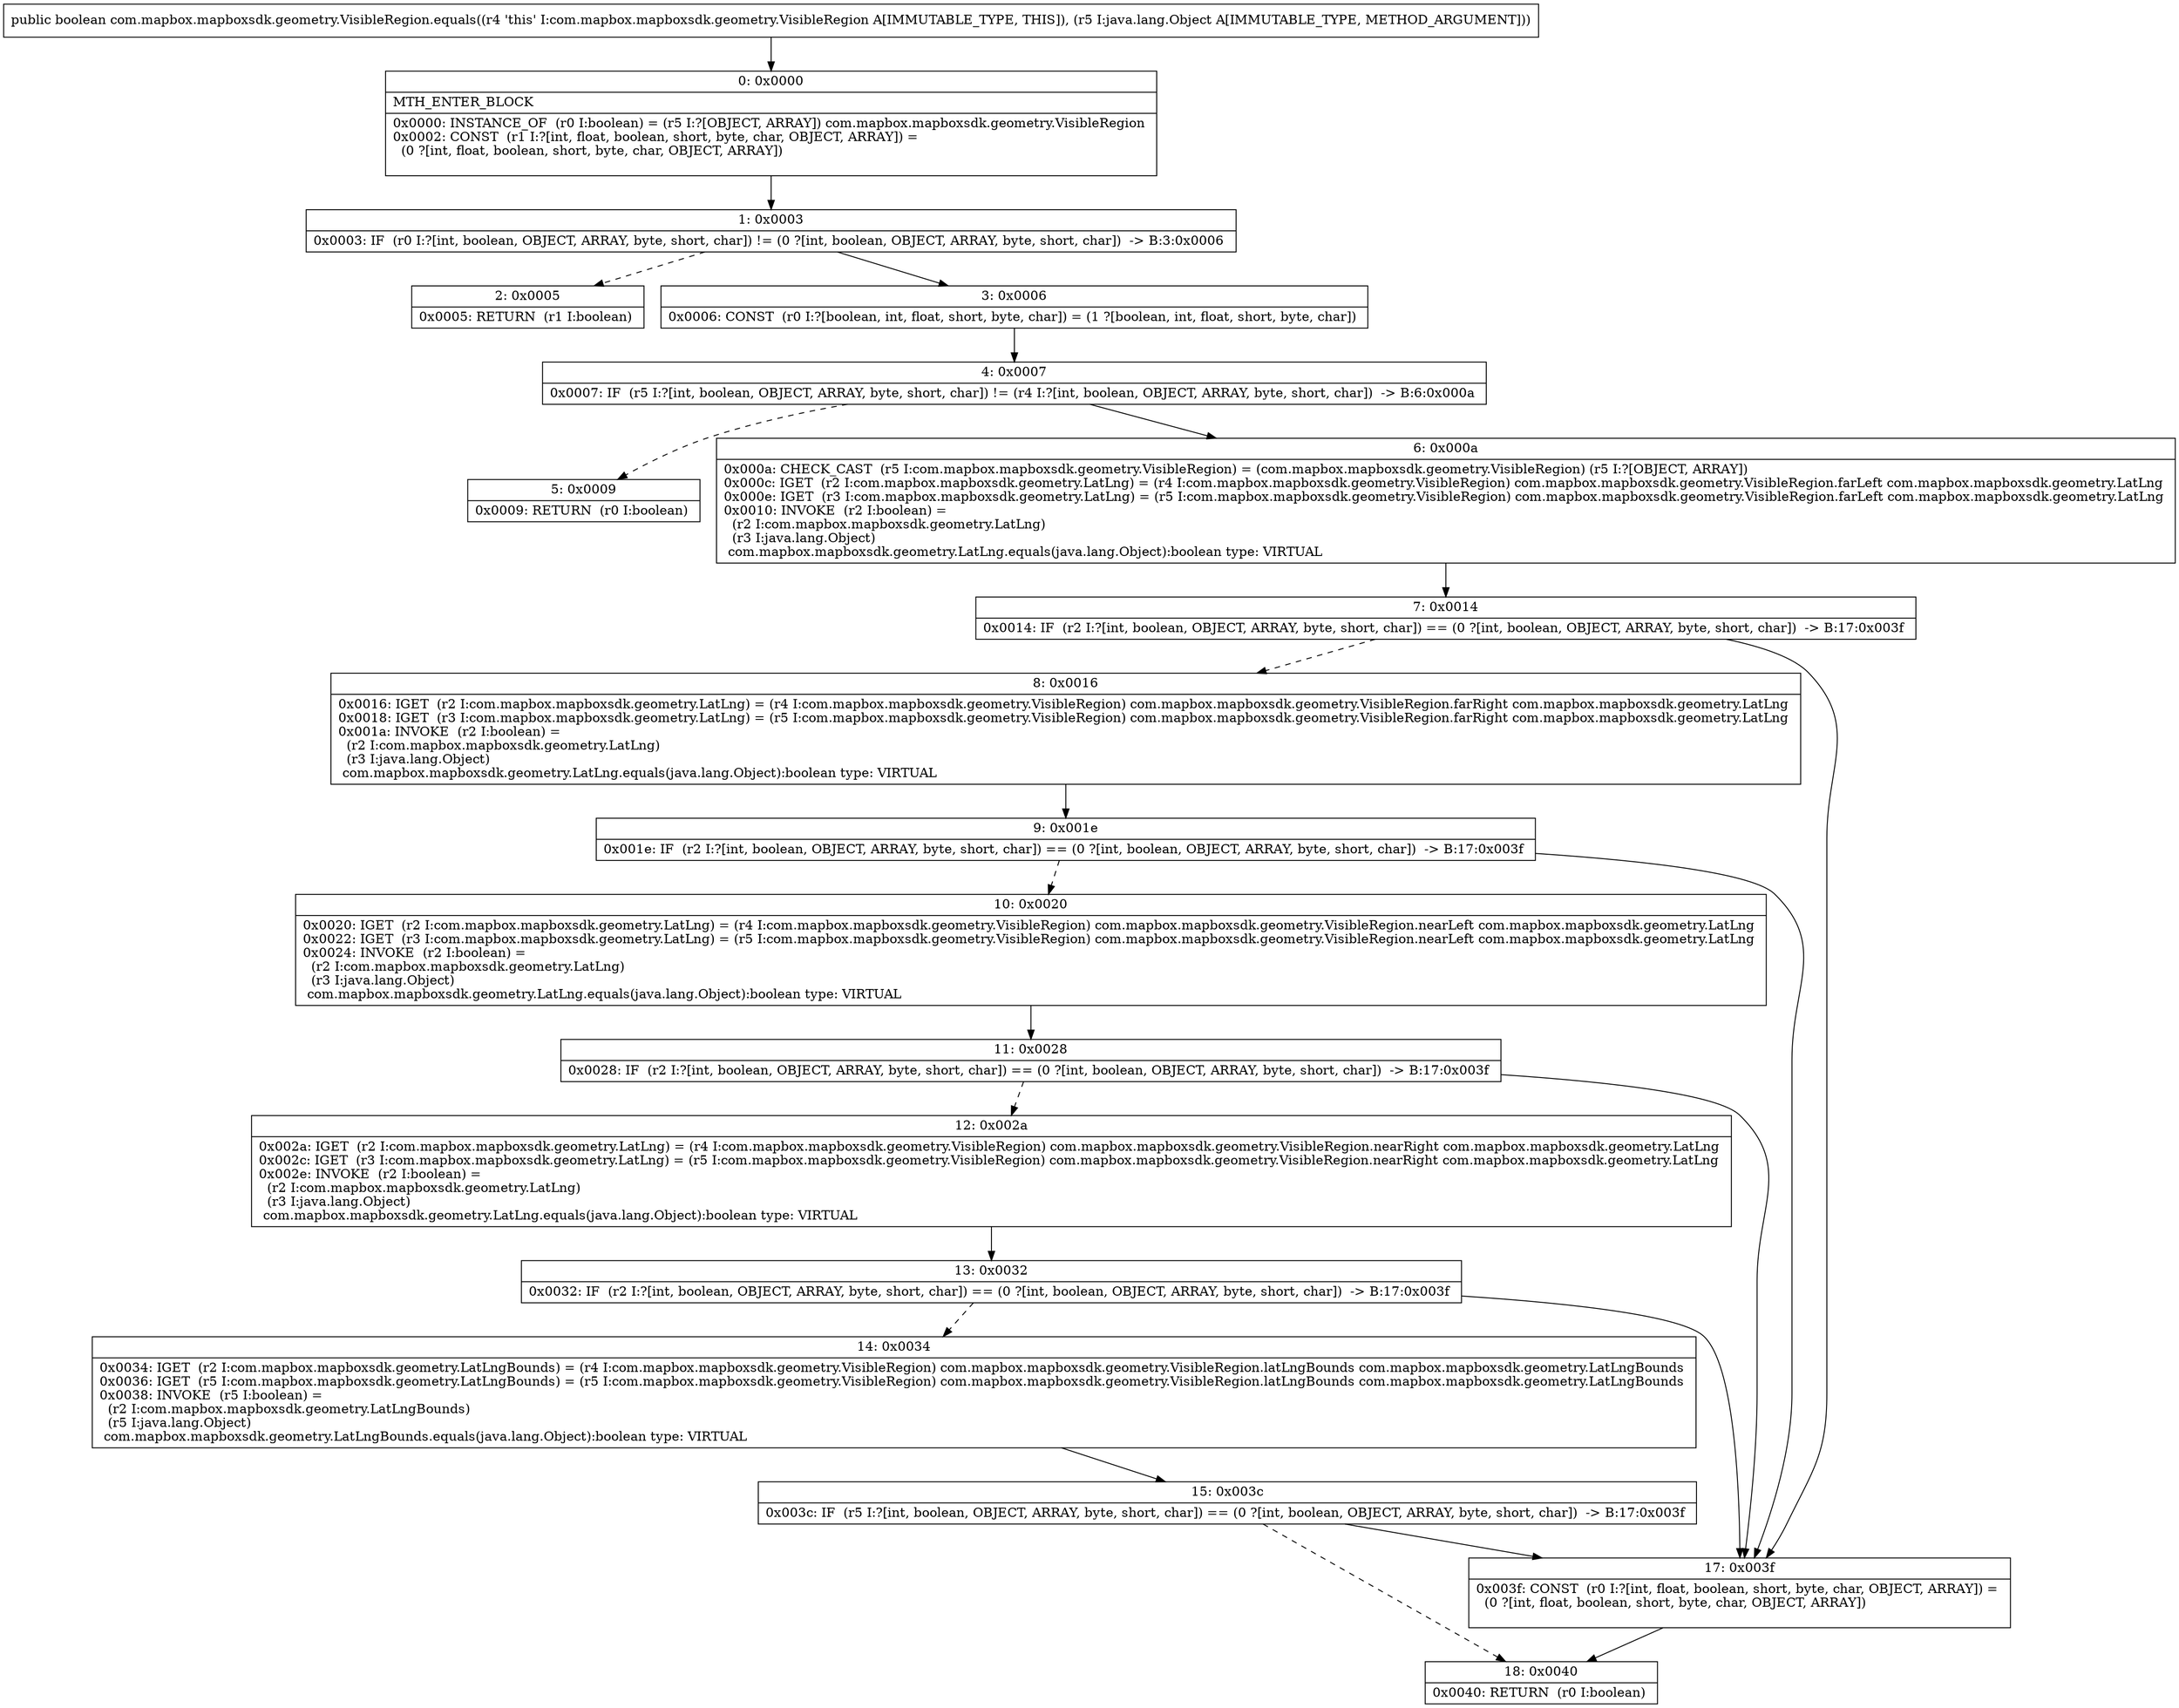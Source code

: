 digraph "CFG forcom.mapbox.mapboxsdk.geometry.VisibleRegion.equals(Ljava\/lang\/Object;)Z" {
Node_0 [shape=record,label="{0\:\ 0x0000|MTH_ENTER_BLOCK\l|0x0000: INSTANCE_OF  (r0 I:boolean) = (r5 I:?[OBJECT, ARRAY]) com.mapbox.mapboxsdk.geometry.VisibleRegion \l0x0002: CONST  (r1 I:?[int, float, boolean, short, byte, char, OBJECT, ARRAY]) = \l  (0 ?[int, float, boolean, short, byte, char, OBJECT, ARRAY])\l \l}"];
Node_1 [shape=record,label="{1\:\ 0x0003|0x0003: IF  (r0 I:?[int, boolean, OBJECT, ARRAY, byte, short, char]) != (0 ?[int, boolean, OBJECT, ARRAY, byte, short, char])  \-\> B:3:0x0006 \l}"];
Node_2 [shape=record,label="{2\:\ 0x0005|0x0005: RETURN  (r1 I:boolean) \l}"];
Node_3 [shape=record,label="{3\:\ 0x0006|0x0006: CONST  (r0 I:?[boolean, int, float, short, byte, char]) = (1 ?[boolean, int, float, short, byte, char]) \l}"];
Node_4 [shape=record,label="{4\:\ 0x0007|0x0007: IF  (r5 I:?[int, boolean, OBJECT, ARRAY, byte, short, char]) != (r4 I:?[int, boolean, OBJECT, ARRAY, byte, short, char])  \-\> B:6:0x000a \l}"];
Node_5 [shape=record,label="{5\:\ 0x0009|0x0009: RETURN  (r0 I:boolean) \l}"];
Node_6 [shape=record,label="{6\:\ 0x000a|0x000a: CHECK_CAST  (r5 I:com.mapbox.mapboxsdk.geometry.VisibleRegion) = (com.mapbox.mapboxsdk.geometry.VisibleRegion) (r5 I:?[OBJECT, ARRAY]) \l0x000c: IGET  (r2 I:com.mapbox.mapboxsdk.geometry.LatLng) = (r4 I:com.mapbox.mapboxsdk.geometry.VisibleRegion) com.mapbox.mapboxsdk.geometry.VisibleRegion.farLeft com.mapbox.mapboxsdk.geometry.LatLng \l0x000e: IGET  (r3 I:com.mapbox.mapboxsdk.geometry.LatLng) = (r5 I:com.mapbox.mapboxsdk.geometry.VisibleRegion) com.mapbox.mapboxsdk.geometry.VisibleRegion.farLeft com.mapbox.mapboxsdk.geometry.LatLng \l0x0010: INVOKE  (r2 I:boolean) = \l  (r2 I:com.mapbox.mapboxsdk.geometry.LatLng)\l  (r3 I:java.lang.Object)\l com.mapbox.mapboxsdk.geometry.LatLng.equals(java.lang.Object):boolean type: VIRTUAL \l}"];
Node_7 [shape=record,label="{7\:\ 0x0014|0x0014: IF  (r2 I:?[int, boolean, OBJECT, ARRAY, byte, short, char]) == (0 ?[int, boolean, OBJECT, ARRAY, byte, short, char])  \-\> B:17:0x003f \l}"];
Node_8 [shape=record,label="{8\:\ 0x0016|0x0016: IGET  (r2 I:com.mapbox.mapboxsdk.geometry.LatLng) = (r4 I:com.mapbox.mapboxsdk.geometry.VisibleRegion) com.mapbox.mapboxsdk.geometry.VisibleRegion.farRight com.mapbox.mapboxsdk.geometry.LatLng \l0x0018: IGET  (r3 I:com.mapbox.mapboxsdk.geometry.LatLng) = (r5 I:com.mapbox.mapboxsdk.geometry.VisibleRegion) com.mapbox.mapboxsdk.geometry.VisibleRegion.farRight com.mapbox.mapboxsdk.geometry.LatLng \l0x001a: INVOKE  (r2 I:boolean) = \l  (r2 I:com.mapbox.mapboxsdk.geometry.LatLng)\l  (r3 I:java.lang.Object)\l com.mapbox.mapboxsdk.geometry.LatLng.equals(java.lang.Object):boolean type: VIRTUAL \l}"];
Node_9 [shape=record,label="{9\:\ 0x001e|0x001e: IF  (r2 I:?[int, boolean, OBJECT, ARRAY, byte, short, char]) == (0 ?[int, boolean, OBJECT, ARRAY, byte, short, char])  \-\> B:17:0x003f \l}"];
Node_10 [shape=record,label="{10\:\ 0x0020|0x0020: IGET  (r2 I:com.mapbox.mapboxsdk.geometry.LatLng) = (r4 I:com.mapbox.mapboxsdk.geometry.VisibleRegion) com.mapbox.mapboxsdk.geometry.VisibleRegion.nearLeft com.mapbox.mapboxsdk.geometry.LatLng \l0x0022: IGET  (r3 I:com.mapbox.mapboxsdk.geometry.LatLng) = (r5 I:com.mapbox.mapboxsdk.geometry.VisibleRegion) com.mapbox.mapboxsdk.geometry.VisibleRegion.nearLeft com.mapbox.mapboxsdk.geometry.LatLng \l0x0024: INVOKE  (r2 I:boolean) = \l  (r2 I:com.mapbox.mapboxsdk.geometry.LatLng)\l  (r3 I:java.lang.Object)\l com.mapbox.mapboxsdk.geometry.LatLng.equals(java.lang.Object):boolean type: VIRTUAL \l}"];
Node_11 [shape=record,label="{11\:\ 0x0028|0x0028: IF  (r2 I:?[int, boolean, OBJECT, ARRAY, byte, short, char]) == (0 ?[int, boolean, OBJECT, ARRAY, byte, short, char])  \-\> B:17:0x003f \l}"];
Node_12 [shape=record,label="{12\:\ 0x002a|0x002a: IGET  (r2 I:com.mapbox.mapboxsdk.geometry.LatLng) = (r4 I:com.mapbox.mapboxsdk.geometry.VisibleRegion) com.mapbox.mapboxsdk.geometry.VisibleRegion.nearRight com.mapbox.mapboxsdk.geometry.LatLng \l0x002c: IGET  (r3 I:com.mapbox.mapboxsdk.geometry.LatLng) = (r5 I:com.mapbox.mapboxsdk.geometry.VisibleRegion) com.mapbox.mapboxsdk.geometry.VisibleRegion.nearRight com.mapbox.mapboxsdk.geometry.LatLng \l0x002e: INVOKE  (r2 I:boolean) = \l  (r2 I:com.mapbox.mapboxsdk.geometry.LatLng)\l  (r3 I:java.lang.Object)\l com.mapbox.mapboxsdk.geometry.LatLng.equals(java.lang.Object):boolean type: VIRTUAL \l}"];
Node_13 [shape=record,label="{13\:\ 0x0032|0x0032: IF  (r2 I:?[int, boolean, OBJECT, ARRAY, byte, short, char]) == (0 ?[int, boolean, OBJECT, ARRAY, byte, short, char])  \-\> B:17:0x003f \l}"];
Node_14 [shape=record,label="{14\:\ 0x0034|0x0034: IGET  (r2 I:com.mapbox.mapboxsdk.geometry.LatLngBounds) = (r4 I:com.mapbox.mapboxsdk.geometry.VisibleRegion) com.mapbox.mapboxsdk.geometry.VisibleRegion.latLngBounds com.mapbox.mapboxsdk.geometry.LatLngBounds \l0x0036: IGET  (r5 I:com.mapbox.mapboxsdk.geometry.LatLngBounds) = (r5 I:com.mapbox.mapboxsdk.geometry.VisibleRegion) com.mapbox.mapboxsdk.geometry.VisibleRegion.latLngBounds com.mapbox.mapboxsdk.geometry.LatLngBounds \l0x0038: INVOKE  (r5 I:boolean) = \l  (r2 I:com.mapbox.mapboxsdk.geometry.LatLngBounds)\l  (r5 I:java.lang.Object)\l com.mapbox.mapboxsdk.geometry.LatLngBounds.equals(java.lang.Object):boolean type: VIRTUAL \l}"];
Node_15 [shape=record,label="{15\:\ 0x003c|0x003c: IF  (r5 I:?[int, boolean, OBJECT, ARRAY, byte, short, char]) == (0 ?[int, boolean, OBJECT, ARRAY, byte, short, char])  \-\> B:17:0x003f \l}"];
Node_17 [shape=record,label="{17\:\ 0x003f|0x003f: CONST  (r0 I:?[int, float, boolean, short, byte, char, OBJECT, ARRAY]) = \l  (0 ?[int, float, boolean, short, byte, char, OBJECT, ARRAY])\l \l}"];
Node_18 [shape=record,label="{18\:\ 0x0040|0x0040: RETURN  (r0 I:boolean) \l}"];
MethodNode[shape=record,label="{public boolean com.mapbox.mapboxsdk.geometry.VisibleRegion.equals((r4 'this' I:com.mapbox.mapboxsdk.geometry.VisibleRegion A[IMMUTABLE_TYPE, THIS]), (r5 I:java.lang.Object A[IMMUTABLE_TYPE, METHOD_ARGUMENT])) }"];
MethodNode -> Node_0;
Node_0 -> Node_1;
Node_1 -> Node_2[style=dashed];
Node_1 -> Node_3;
Node_3 -> Node_4;
Node_4 -> Node_5[style=dashed];
Node_4 -> Node_6;
Node_6 -> Node_7;
Node_7 -> Node_8[style=dashed];
Node_7 -> Node_17;
Node_8 -> Node_9;
Node_9 -> Node_10[style=dashed];
Node_9 -> Node_17;
Node_10 -> Node_11;
Node_11 -> Node_12[style=dashed];
Node_11 -> Node_17;
Node_12 -> Node_13;
Node_13 -> Node_14[style=dashed];
Node_13 -> Node_17;
Node_14 -> Node_15;
Node_15 -> Node_17;
Node_15 -> Node_18[style=dashed];
Node_17 -> Node_18;
}

